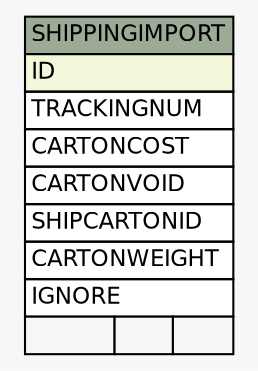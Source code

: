 // dot 2.26.3 on Linux 3.5.0-34-generic
// SchemaSpy rev 590
digraph "SHIPPINGIMPORT" {
  graph [
    rankdir="RL"
    bgcolor="#f7f7f7"
    nodesep="0.18"
    ranksep="0.46"
    fontname="Helvetica"
    fontsize="11"
  ];
  node [
    fontname="Helvetica"
    fontsize="11"
    shape="plaintext"
  ];
  edge [
    arrowsize="0.8"
  ];
  "SHIPPINGIMPORT" [
    label=<
    <TABLE BORDER="0" CELLBORDER="1" CELLSPACING="0" BGCOLOR="#ffffff">
      <TR><TD COLSPAN="3" BGCOLOR="#9bab96" ALIGN="CENTER">SHIPPINGIMPORT</TD></TR>
      <TR><TD PORT="ID" COLSPAN="3" BGCOLOR="#f4f7da" ALIGN="LEFT">ID</TD></TR>
      <TR><TD PORT="TRACKINGNUM" COLSPAN="3" ALIGN="LEFT">TRACKINGNUM</TD></TR>
      <TR><TD PORT="CARTONCOST" COLSPAN="3" ALIGN="LEFT">CARTONCOST</TD></TR>
      <TR><TD PORT="CARTONVOID" COLSPAN="3" ALIGN="LEFT">CARTONVOID</TD></TR>
      <TR><TD PORT="SHIPCARTONID" COLSPAN="3" ALIGN="LEFT">SHIPCARTONID</TD></TR>
      <TR><TD PORT="CARTONWEIGHT" COLSPAN="3" ALIGN="LEFT">CARTONWEIGHT</TD></TR>
      <TR><TD PORT="IGNORE" COLSPAN="3" ALIGN="LEFT">IGNORE</TD></TR>
      <TR><TD ALIGN="LEFT" BGCOLOR="#f7f7f7">  </TD><TD ALIGN="RIGHT" BGCOLOR="#f7f7f7">  </TD><TD ALIGN="RIGHT" BGCOLOR="#f7f7f7">  </TD></TR>
    </TABLE>>
    URL="tables/SHIPPINGIMPORT.html"
    tooltip="SHIPPINGIMPORT"
  ];
}
